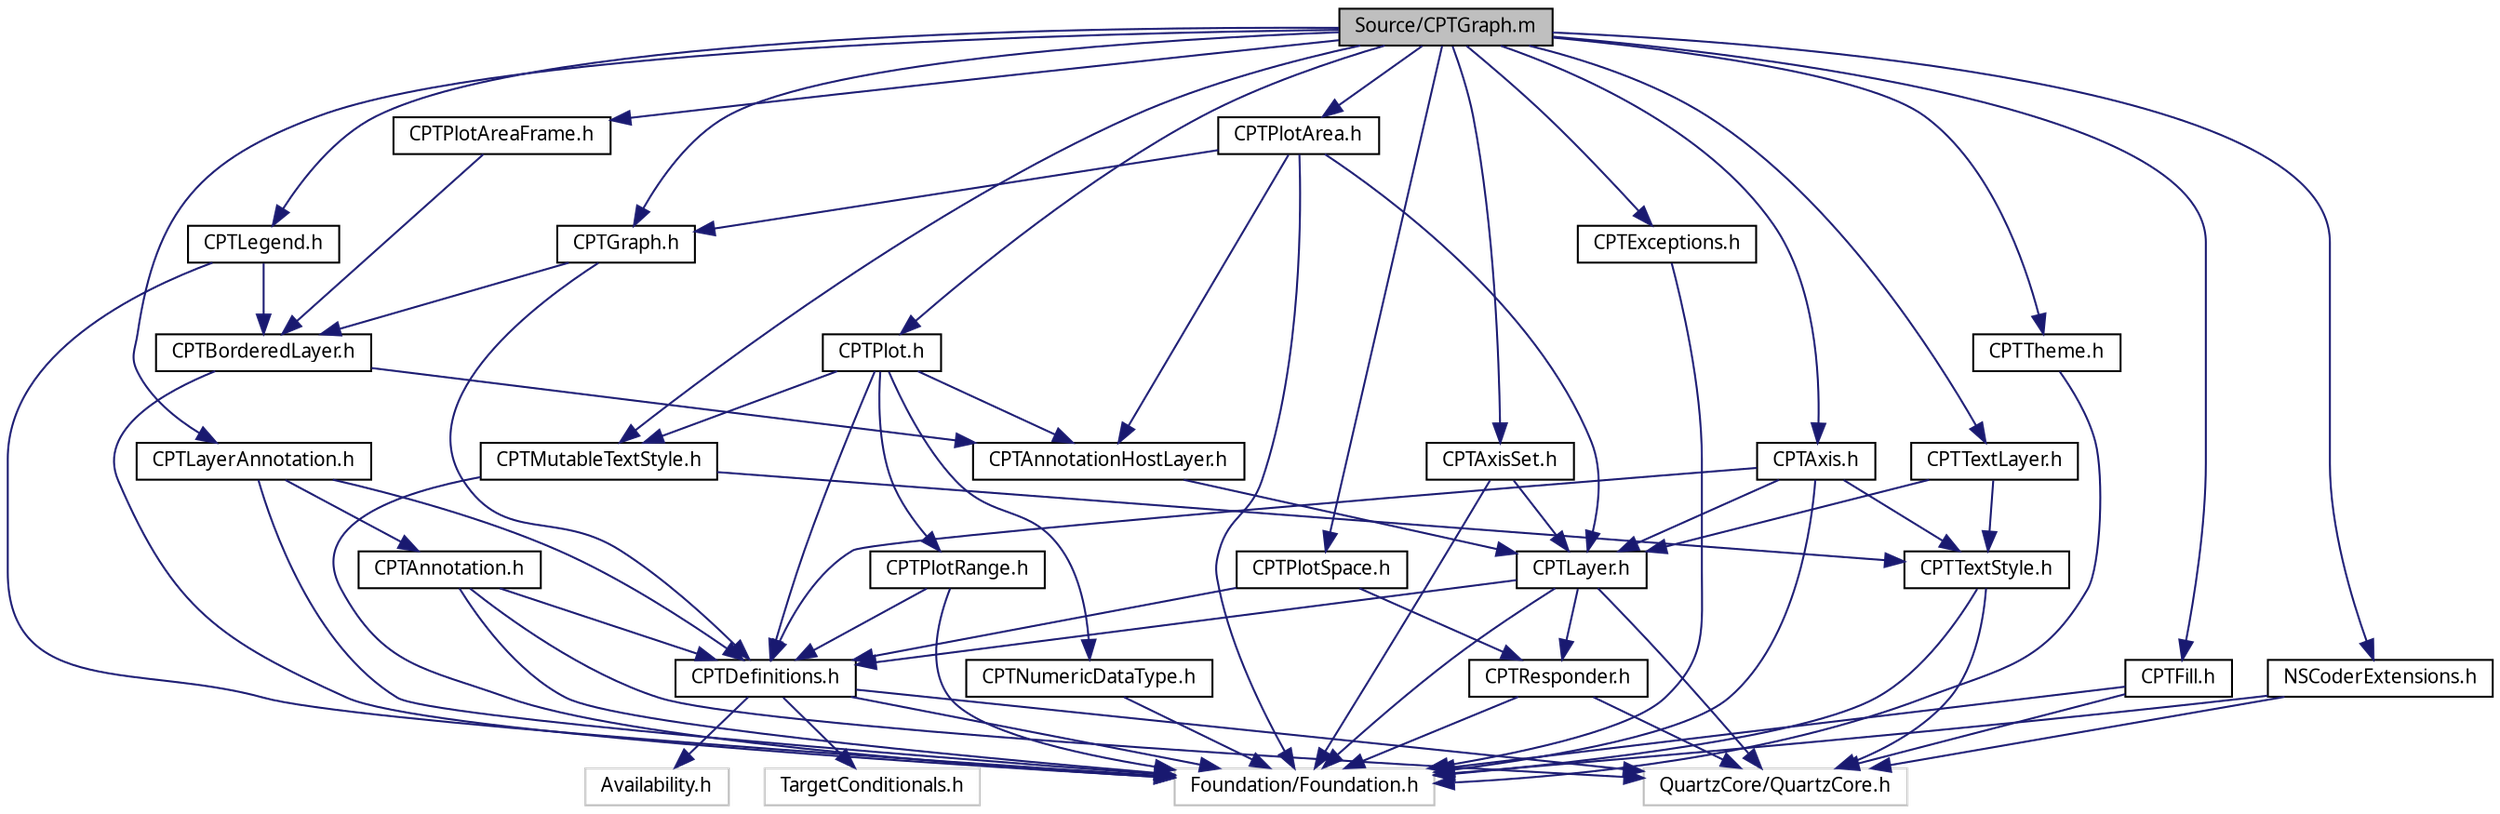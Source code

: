 digraph G
{
  bgcolor="transparent";
  edge [fontname="Lucinda Grande",fontsize="10",labelfontname="Lucinda Grande",labelfontsize="10"];
  node [fontname="Lucinda Grande",fontsize="10",shape=record];
  Node1 [label="Source/CPTGraph.m",height=0.2,width=0.4,color="black", fillcolor="grey75", style="filled" fontcolor="black"];
  Node1 -> Node2 [color="midnightblue",fontsize="10",style="solid",fontname="Lucinda Grande"];
  Node2 [label="CPTGraph.h",height=0.2,width=0.4,color="black",URL="$_c_p_t_graph_8h.html"];
  Node2 -> Node3 [color="midnightblue",fontsize="10",style="solid",fontname="Lucinda Grande"];
  Node3 [label="CPTBorderedLayer.h",height=0.2,width=0.4,color="black",URL="$_c_p_t_bordered_layer_8h.html"];
  Node3 -> Node4 [color="midnightblue",fontsize="10",style="solid",fontname="Lucinda Grande"];
  Node4 [label="Foundation/Foundation.h",height=0.2,width=0.4,color="grey75"];
  Node3 -> Node5 [color="midnightblue",fontsize="10",style="solid",fontname="Lucinda Grande"];
  Node5 [label="CPTAnnotationHostLayer.h",height=0.2,width=0.4,color="black",URL="$_c_p_t_annotation_host_layer_8h.html"];
  Node5 -> Node6 [color="midnightblue",fontsize="10",style="solid",fontname="Lucinda Grande"];
  Node6 [label="CPTLayer.h",height=0.2,width=0.4,color="black",URL="$_c_p_t_layer_8h.html"];
  Node6 -> Node7 [color="midnightblue",fontsize="10",style="solid",fontname="Lucinda Grande"];
  Node7 [label="CPTResponder.h",height=0.2,width=0.4,color="black",URL="$_c_p_t_responder_8h.html"];
  Node7 -> Node8 [color="midnightblue",fontsize="10",style="solid",fontname="Lucinda Grande"];
  Node8 [label="QuartzCore/QuartzCore.h",height=0.2,width=0.4,color="grey75"];
  Node7 -> Node4 [color="midnightblue",fontsize="10",style="solid",fontname="Lucinda Grande"];
  Node6 -> Node4 [color="midnightblue",fontsize="10",style="solid",fontname="Lucinda Grande"];
  Node6 -> Node8 [color="midnightblue",fontsize="10",style="solid",fontname="Lucinda Grande"];
  Node6 -> Node9 [color="midnightblue",fontsize="10",style="solid",fontname="Lucinda Grande"];
  Node9 [label="CPTDefinitions.h",height=0.2,width=0.4,color="black",URL="$_c_p_t_definitions_8h.html"];
  Node9 -> Node8 [color="midnightblue",fontsize="10",style="solid",fontname="Lucinda Grande"];
  Node9 -> Node10 [color="midnightblue",fontsize="10",style="solid",fontname="Lucinda Grande"];
  Node10 [label="Availability.h",height=0.2,width=0.4,color="grey75"];
  Node9 -> Node11 [color="midnightblue",fontsize="10",style="solid",fontname="Lucinda Grande"];
  Node11 [label="TargetConditionals.h",height=0.2,width=0.4,color="grey75"];
  Node9 -> Node4 [color="midnightblue",fontsize="10",style="solid",fontname="Lucinda Grande"];
  Node2 -> Node9 [color="midnightblue",fontsize="10",style="solid",fontname="Lucinda Grande"];
  Node1 -> Node12 [color="midnightblue",fontsize="10",style="solid",fontname="Lucinda Grande"];
  Node12 [label="CPTAxis.h",height=0.2,width=0.4,color="black",URL="$_c_p_t_axis_8h.html"];
  Node12 -> Node9 [color="midnightblue",fontsize="10",style="solid",fontname="Lucinda Grande"];
  Node12 -> Node6 [color="midnightblue",fontsize="10",style="solid",fontname="Lucinda Grande"];
  Node12 -> Node13 [color="midnightblue",fontsize="10",style="solid",fontname="Lucinda Grande"];
  Node13 [label="CPTTextStyle.h",height=0.2,width=0.4,color="black",URL="$_c_p_t_text_style_8h.html"];
  Node13 -> Node8 [color="midnightblue",fontsize="10",style="solid",fontname="Lucinda Grande"];
  Node13 -> Node4 [color="midnightblue",fontsize="10",style="solid",fontname="Lucinda Grande"];
  Node12 -> Node4 [color="midnightblue",fontsize="10",style="solid",fontname="Lucinda Grande"];
  Node1 -> Node14 [color="midnightblue",fontsize="10",style="solid",fontname="Lucinda Grande"];
  Node14 [label="CPTAxisSet.h",height=0.2,width=0.4,color="black",URL="$_c_p_t_axis_set_8h.html"];
  Node14 -> Node4 [color="midnightblue",fontsize="10",style="solid",fontname="Lucinda Grande"];
  Node14 -> Node6 [color="midnightblue",fontsize="10",style="solid",fontname="Lucinda Grande"];
  Node1 -> Node15 [color="midnightblue",fontsize="10",style="solid",fontname="Lucinda Grande"];
  Node15 [label="CPTExceptions.h",height=0.2,width=0.4,color="black",URL="$_c_p_t_exceptions_8h.html"];
  Node15 -> Node4 [color="midnightblue",fontsize="10",style="solid",fontname="Lucinda Grande"];
  Node1 -> Node16 [color="midnightblue",fontsize="10",style="solid",fontname="Lucinda Grande"];
  Node16 [label="CPTFill.h",height=0.2,width=0.4,color="black",URL="$_c_p_t_fill_8h.html"];
  Node16 -> Node8 [color="midnightblue",fontsize="10",style="solid",fontname="Lucinda Grande"];
  Node16 -> Node4 [color="midnightblue",fontsize="10",style="solid",fontname="Lucinda Grande"];
  Node1 -> Node17 [color="midnightblue",fontsize="10",style="solid",fontname="Lucinda Grande"];
  Node17 [label="CPTLayerAnnotation.h",height=0.2,width=0.4,color="black",URL="$_c_p_t_layer_annotation_8h.html"];
  Node17 -> Node9 [color="midnightblue",fontsize="10",style="solid",fontname="Lucinda Grande"];
  Node17 -> Node4 [color="midnightblue",fontsize="10",style="solid",fontname="Lucinda Grande"];
  Node17 -> Node18 [color="midnightblue",fontsize="10",style="solid",fontname="Lucinda Grande"];
  Node18 [label="CPTAnnotation.h",height=0.2,width=0.4,color="black",URL="$_c_p_t_annotation_8h.html"];
  Node18 -> Node9 [color="midnightblue",fontsize="10",style="solid",fontname="Lucinda Grande"];
  Node18 -> Node4 [color="midnightblue",fontsize="10",style="solid",fontname="Lucinda Grande"];
  Node18 -> Node8 [color="midnightblue",fontsize="10",style="solid",fontname="Lucinda Grande"];
  Node1 -> Node19 [color="midnightblue",fontsize="10",style="solid",fontname="Lucinda Grande"];
  Node19 [label="CPTLegend.h",height=0.2,width=0.4,color="black",URL="$_c_p_t_legend_8h.html"];
  Node19 -> Node4 [color="midnightblue",fontsize="10",style="solid",fontname="Lucinda Grande"];
  Node19 -> Node3 [color="midnightblue",fontsize="10",style="solid",fontname="Lucinda Grande"];
  Node1 -> Node20 [color="midnightblue",fontsize="10",style="solid",fontname="Lucinda Grande"];
  Node20 [label="CPTMutableTextStyle.h",height=0.2,width=0.4,color="black",URL="$_c_p_t_mutable_text_style_8h.html"];
  Node20 -> Node4 [color="midnightblue",fontsize="10",style="solid",fontname="Lucinda Grande"];
  Node20 -> Node13 [color="midnightblue",fontsize="10",style="solid",fontname="Lucinda Grande"];
  Node1 -> Node21 [color="midnightblue",fontsize="10",style="solid",fontname="Lucinda Grande"];
  Node21 [label="CPTPlot.h",height=0.2,width=0.4,color="black",URL="$_c_p_t_plot_8h.html"];
  Node21 -> Node9 [color="midnightblue",fontsize="10",style="solid",fontname="Lucinda Grande"];
  Node21 -> Node20 [color="midnightblue",fontsize="10",style="solid",fontname="Lucinda Grande"];
  Node21 -> Node22 [color="midnightblue",fontsize="10",style="solid",fontname="Lucinda Grande"];
  Node22 [label="CPTNumericDataType.h",height=0.2,width=0.4,color="black",URL="$_c_p_t_numeric_data_type_8h.html"];
  Node22 -> Node4 [color="midnightblue",fontsize="10",style="solid",fontname="Lucinda Grande"];
  Node21 -> Node23 [color="midnightblue",fontsize="10",style="solid",fontname="Lucinda Grande"];
  Node23 [label="CPTPlotRange.h",height=0.2,width=0.4,color="black",URL="$_c_p_t_plot_range_8h.html"];
  Node23 -> Node4 [color="midnightblue",fontsize="10",style="solid",fontname="Lucinda Grande"];
  Node23 -> Node9 [color="midnightblue",fontsize="10",style="solid",fontname="Lucinda Grande"];
  Node21 -> Node5 [color="midnightblue",fontsize="10",style="solid",fontname="Lucinda Grande"];
  Node1 -> Node24 [color="midnightblue",fontsize="10",style="solid",fontname="Lucinda Grande"];
  Node24 [label="CPTPlotArea.h",height=0.2,width=0.4,color="black",URL="$_c_p_t_plot_area_8h.html"];
  Node24 -> Node2 [color="midnightblue",fontsize="10",style="solid",fontname="Lucinda Grande"];
  Node24 -> Node6 [color="midnightblue",fontsize="10",style="solid",fontname="Lucinda Grande"];
  Node24 -> Node4 [color="midnightblue",fontsize="10",style="solid",fontname="Lucinda Grande"];
  Node24 -> Node5 [color="midnightblue",fontsize="10",style="solid",fontname="Lucinda Grande"];
  Node1 -> Node25 [color="midnightblue",fontsize="10",style="solid",fontname="Lucinda Grande"];
  Node25 [label="CPTPlotAreaFrame.h",height=0.2,width=0.4,color="black",URL="$_c_p_t_plot_area_frame_8h.html"];
  Node25 -> Node3 [color="midnightblue",fontsize="10",style="solid",fontname="Lucinda Grande"];
  Node1 -> Node26 [color="midnightblue",fontsize="10",style="solid",fontname="Lucinda Grande"];
  Node26 [label="CPTPlotSpace.h",height=0.2,width=0.4,color="black",URL="$_c_p_t_plot_space_8h.html"];
  Node26 -> Node7 [color="midnightblue",fontsize="10",style="solid",fontname="Lucinda Grande"];
  Node26 -> Node9 [color="midnightblue",fontsize="10",style="solid",fontname="Lucinda Grande"];
  Node1 -> Node27 [color="midnightblue",fontsize="10",style="solid",fontname="Lucinda Grande"];
  Node27 [label="CPTTextLayer.h",height=0.2,width=0.4,color="black",URL="$_c_p_t_text_layer_8h.html"];
  Node27 -> Node13 [color="midnightblue",fontsize="10",style="solid",fontname="Lucinda Grande"];
  Node27 -> Node6 [color="midnightblue",fontsize="10",style="solid",fontname="Lucinda Grande"];
  Node1 -> Node28 [color="midnightblue",fontsize="10",style="solid",fontname="Lucinda Grande"];
  Node28 [label="CPTTheme.h",height=0.2,width=0.4,color="black",URL="$_c_p_t_theme_8h.html"];
  Node28 -> Node4 [color="midnightblue",fontsize="10",style="solid",fontname="Lucinda Grande"];
  Node1 -> Node29 [color="midnightblue",fontsize="10",style="solid",fontname="Lucinda Grande"];
  Node29 [label="NSCoderExtensions.h",height=0.2,width=0.4,color="black",URL="$_n_s_coder_extensions_8h.html"];
  Node29 -> Node8 [color="midnightblue",fontsize="10",style="solid",fontname="Lucinda Grande"];
  Node29 -> Node4 [color="midnightblue",fontsize="10",style="solid",fontname="Lucinda Grande"];
}
